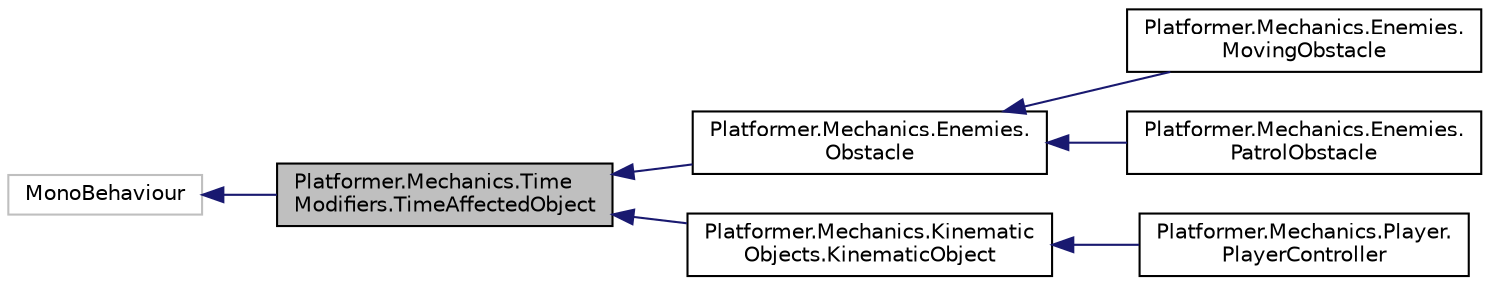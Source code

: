 digraph "Platformer.Mechanics.TimeModifiers.TimeAffectedObject"
{
 // LATEX_PDF_SIZE
  edge [fontname="Helvetica",fontsize="10",labelfontname="Helvetica",labelfontsize="10"];
  node [fontname="Helvetica",fontsize="10",shape=record];
  rankdir="LR";
  Node1 [label="Platformer.Mechanics.Time\lModifiers.TimeAffectedObject",height=0.2,width=0.4,color="black", fillcolor="grey75", style="filled", fontcolor="black",tooltip="Class of the objects that can be affected by time modifications"];
  Node2 -> Node1 [dir="back",color="midnightblue",fontsize="10",style="solid",fontname="Helvetica"];
  Node2 [label="MonoBehaviour",height=0.2,width=0.4,color="grey75", fillcolor="white", style="filled",tooltip=" "];
  Node1 -> Node3 [dir="back",color="midnightblue",fontsize="10",style="solid",fontname="Helvetica"];
  Node3 [label="Platformer.Mechanics.Enemies.\lObstacle",height=0.2,width=0.4,color="black", fillcolor="white", style="filled",URL="$class_platformer_1_1_mechanics_1_1_enemies_1_1_obstacle.html",tooltip="Obstacle static in a location that kills PlayerController when collides with him"];
  Node3 -> Node4 [dir="back",color="midnightblue",fontsize="10",style="solid",fontname="Helvetica"];
  Node4 [label="Platformer.Mechanics.Enemies.\lMovingObstacle",height=0.2,width=0.4,color="black", fillcolor="white", style="filled",URL="$class_platformer_1_1_mechanics_1_1_enemies_1_1_moving_obstacle.html",tooltip="Obstacle that moves from left to right at a constant speed"];
  Node3 -> Node5 [dir="back",color="midnightblue",fontsize="10",style="solid",fontname="Helvetica"];
  Node5 [label="Platformer.Mechanics.Enemies.\lPatrolObstacle",height=0.2,width=0.4,color="black", fillcolor="white", style="filled",URL="$class_platformer_1_1_mechanics_1_1_enemies_1_1_patrol_obstacle.html",tooltip="Obstacle that follows a path determined by points ad infinitum"];
  Node1 -> Node6 [dir="back",color="midnightblue",fontsize="10",style="solid",fontname="Helvetica"];
  Node6 [label="Platformer.Mechanics.Kinematic\lObjects.KinematicObject",height=0.2,width=0.4,color="black", fillcolor="white", style="filled",URL="$class_platformer_1_1_mechanics_1_1_kinematic_objects_1_1_kinematic_object.html",tooltip="Class associated to objects tah simulates physics"];
  Node6 -> Node7 [dir="back",color="midnightblue",fontsize="10",style="solid",fontname="Helvetica"];
  Node7 [label="Platformer.Mechanics.Player.\lPlayerController",height=0.2,width=0.4,color="black", fillcolor="white", style="filled",URL="$class_platformer_1_1_mechanics_1_1_player_1_1_player_controller.html",tooltip="Class that manages Player behaviour"];
}
